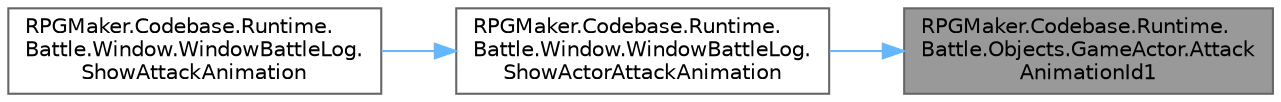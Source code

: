 digraph "RPGMaker.Codebase.Runtime.Battle.Objects.GameActor.AttackAnimationId1"
{
 // LATEX_PDF_SIZE
  bgcolor="transparent";
  edge [fontname=Helvetica,fontsize=10,labelfontname=Helvetica,labelfontsize=10];
  node [fontname=Helvetica,fontsize=10,shape=box,height=0.2,width=0.4];
  rankdir="RL";
  Node1 [id="Node000001",label="RPGMaker.Codebase.Runtime.\lBattle.Objects.GameActor.Attack\lAnimationId1",height=0.2,width=0.4,color="gray40", fillcolor="grey60", style="filled", fontcolor="black",tooltip="1撃目のアニメーションIDを返す"];
  Node1 -> Node2 [id="edge1_Node000001_Node000002",dir="back",color="steelblue1",style="solid",tooltip=" "];
  Node2 [id="Node000002",label="RPGMaker.Codebase.Runtime.\lBattle.Window.WindowBattleLog.\lShowActorAttackAnimation",height=0.2,width=0.4,color="grey40", fillcolor="white", style="filled",URL="$d9/ded/class_r_p_g_maker_1_1_codebase_1_1_runtime_1_1_battle_1_1_window_1_1_window_battle_log.html#a3874d06f0e9ecb5c9cb54be9ba460da3",tooltip="アクターの攻撃アニメを表示"];
  Node2 -> Node3 [id="edge2_Node000002_Node000003",dir="back",color="steelblue1",style="solid",tooltip=" "];
  Node3 [id="Node000003",label="RPGMaker.Codebase.Runtime.\lBattle.Window.WindowBattleLog.\lShowAttackAnimation",height=0.2,width=0.4,color="grey40", fillcolor="white", style="filled",URL="$d9/ded/class_r_p_g_maker_1_1_codebase_1_1_runtime_1_1_battle_1_1_window_1_1_window_battle_log.html#aaf3dc0ffc541b8bb7376f1a3ef119777",tooltip="攻撃アニメを表示"];
}
